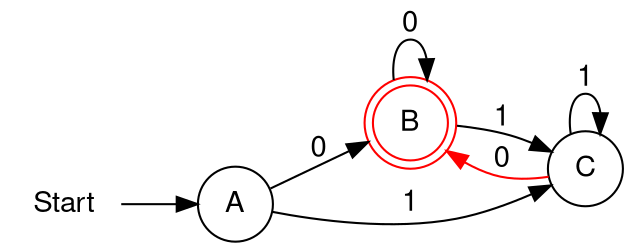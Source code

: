 digraph finite_state_machine {
	fontname="Helvetica,Arial,sans-serif"
	node [fontname="Helvetica,Arial,sans-serif"]
	edge [fontname="Helvetica,Arial,sans-serif"]
	rankdir=LR;
	node [shape = doublecircle]; B;
	node [shape = circle];
	Start -> A;
	A -> C [label = "1"];
	C -> C [label = "1"];
    A -> B [label = "0"];
    B -> B [label = "0"];
    B -> C [label = "1"];
    C -> B [label = "0" color = "red"];
	Start [shape = none]; 
    B [color="red"];
}
